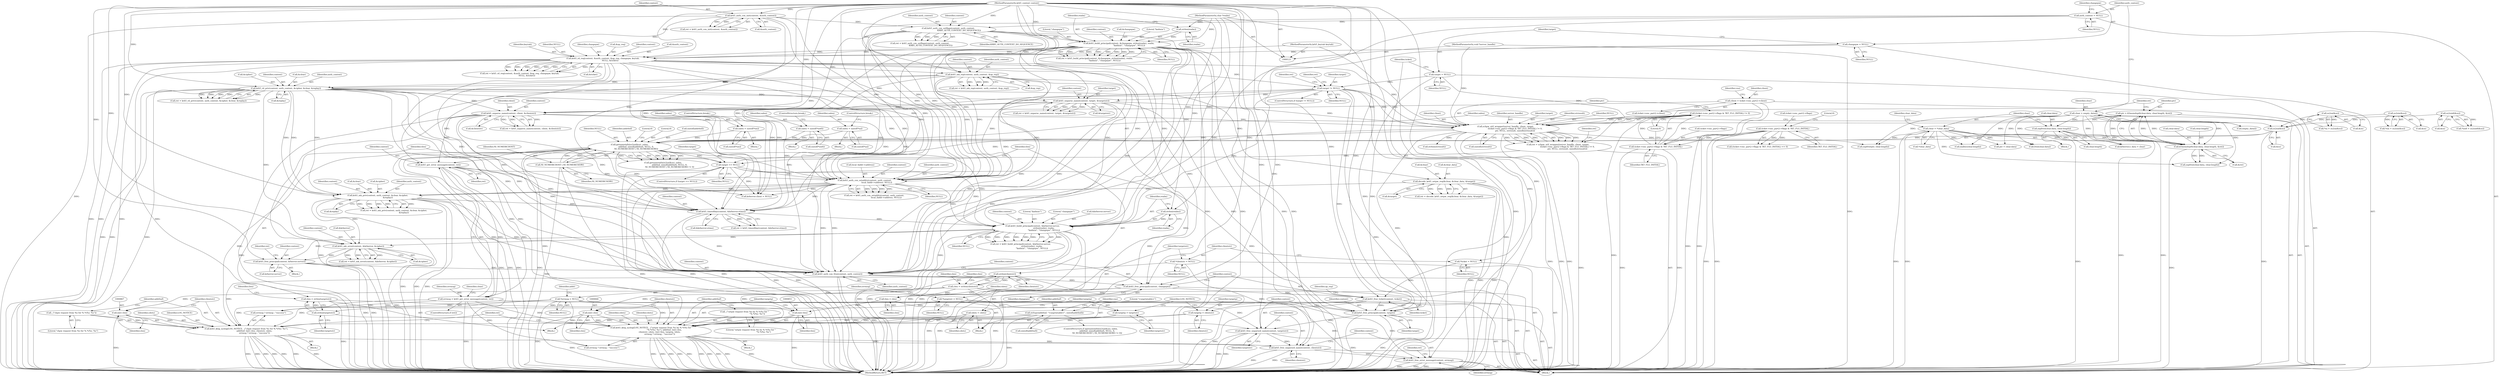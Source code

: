 digraph "0_krb5_cf1a0c411b2668c57c41e9c4efd15ba17b6b322c@API" {
"1001252" [label="(Call,krb5_free_unparsed_name(context, clientstr))"];
"1001249" [label="(Call,krb5_free_unparsed_name(context, targetstr))"];
"1001246" [label="(Call,krb5_free_principal(context, target))"];
"1001231" [label="(Call,krb5_free_ticket(context, ticket))"];
"1001228" [label="(Call,krb5_free_principal(context, changepw))"];
"1001225" [label="(Call,krb5_auth_con_free(context, auth_context))"];
"1000360" [label="(Call,krb5_auth_con_init(context, &auth_context))"];
"1000122" [label="(MethodParameterIn,krb5_context context)"];
"1000963" [label="(Call,krb5_auth_con_setaddrs(context, auth_context,\n                                     local_faddr->address, NULL))"];
"1000482" [label="(Call,krb5_rd_priv(context, auth_context, &cipher, &clear, &replay))"];
"1000445" [label="(Call,krb5_mk_rep(context, auth_context, &ap_rep))"];
"1000420" [label="(Call,krb5_rd_req(context, &auth_context, &ap_req, changepw, keytab,\n                      NULL, &ticket))"];
"1000396" [label="(Call,krb5_build_principal(context, &changepw, strlen(realm), realm,\n                               \"kadmin\", \"changepw\", NULL))"];
"1000378" [label="(Call,krb5_auth_con_setflags(context, auth_context,\n                                 KRB5_AUTH_CONTEXT_DO_SEQUENCE))"];
"1000149" [label="(Call,auth_context = NULL)"];
"1000400" [label="(Call,strlen(realm))"];
"1000124" [label="(MethodParameterIn,char *realm)"];
"1000153" [label="(Call,changepw = NULL)"];
"1000125" [label="(MethodParameterIn,krb5_keytab keytab)"];
"1000580" [label="(Call,krb5_unparse_name(context, client, &clientstr))"];
"1000559" [label="(Call,krb5_unparse_name(context, target, &targetstr))"];
"1000553" [label="(Call,target != NULL)"];
"1000158" [label="(Call,target = NULL)"];
"1000503" [label="(Call,client = ticket->enc_part2->client)"];
"1000656" [label="(Call,krb5_get_error_message(context, ret))"];
"1000632" [label="(Call,ret = schpw_util_wrapper(server_handle, client, target,\n                             (ticket->enc_part2->flags & TKT_FLG_INITIAL) != 0,\n                             ptr, NULL, strresult, sizeof(strresult)))"];
"1000634" [label="(Call,schpw_util_wrapper(server_handle, client, target,\n                             (ticket->enc_part2->flags & TKT_FLG_INITIAL) != 0,\n                             ptr, NULL, strresult, sizeof(strresult)))"];
"1000123" [label="(MethodParameterIn,void *server_handle)"];
"1000638" [label="(Call,(ticket->enc_part2->flags & TKT_FLG_INITIAL) != 0)"];
"1000639" [label="(Call,ticket->enc_part2->flags & TKT_FLG_INITIAL)"];
"1000603" [label="(Call,ticket->enc_part2->flags & TKT_FLG_INITIAL)"];
"1000621" [label="(Call,ptr = k5memdup0(clear.data, clear.length, &ret))"];
"1000623" [label="(Call,k5memdup0(clear.data, clear.length, &ret))"];
"1000539" [label="(Call,zapfree(clear.data, clear.length))"];
"1000145" [label="(Call,clear = empty_data())"];
"1000546" [label="(Call,clear = *clear_data)"];
"1000785" [label="(Call,getnameinfo(ss2sa(&ss), salen,\n                    addrbuf, sizeof(addrbuf), NULL, 0,\n                    NI_NUMERICHOST | NI_NUMERICSERV))"];
"1000786" [label="(Call,ss2sa(&ss))"];
"1000769" [label="(Call,ss2sa(&ss))"];
"1000693" [label="(Call,ss2sin(&ss))"];
"1000731" [label="(Call,ss2sin6(&ss))"];
"1000720" [label="(Call,salen = sizeof(*sin))"];
"1000758" [label="(Call,salen = sizeof(*sin6))"];
"1000777" [label="(Call,salen = sizeof(*sa))"];
"1000795" [label="(Call,NI_NUMERICHOST | NI_NUMERICSERV)"];
"1000813" [label="(Call,target == NULL)"];
"1001041" [label="(Call,krb5_timeofday(context, &krberror.stime))"];
"1000985" [label="(Call,krb5_mk_priv(context, auth_context, &clear, &cipher,\n                               &replay))"];
"1000518" [label="(Call,decode_krb5_setpw_req(&clear, &clear_data, &target))"];
"1001119" [label="(Call,krb5_free_principal(context, krberror.server))"];
"1001113" [label="(Call,krb5_mk_error(context, &krberror, &cipher))"];
"1001084" [label="(Call,krb5_build_principal(context, &krberror.server,\n                                   strlen(realm), realm,\n                                   \"kadmin\", \"changepw\", NULL))"];
"1001090" [label="(Call,strlen(realm))"];
"1000162" [label="(Call,*ticket = NULL)"];
"1000174" [label="(Call,*targetstr = NULL)"];
"1000830" [label="(Call,strlen(targetstr))"];
"1000840" [label="(Call,krb5_klog_syslog(LOG_NOTICE, _(\"setpw request from %s by %.*s%s for \"\n                                       \"%.*s%s: %s\"), addrbuf, (int) clen,\n                         clientstr, cdots, (int) tlen, targetp, tdots,\n                         errmsg ? errmsg : \"success\"))"];
"1000842" [label="(Call,_(\"setpw request from %s by %.*s%s for \"\n                                       \"%.*s%s: %s\"))"];
"1000799" [label="(Call,strlcpy(addrbuf, \"<unprintable>\", sizeof(addrbuf)))"];
"1000845" [label="(Call,(int) clen)"];
"1000674" [label="(Call,clen = strlen(clientstr))"];
"1000676" [label="(Call,strlen(clientstr))"];
"1000170" [label="(Call,*clientstr = NULL)"];
"1000850" [label="(Call,(int) tlen)"];
"1000828" [label="(Call,tlen = strlen(targetstr))"];
"1000817" [label="(Call,tlen = clen)"];
"1000837" [label="(Call,targetp = clientstr)"];
"1000823" [label="(Call,targetp = targetstr)"];
"1000820" [label="(Call,tdots = cdots)"];
"1000654" [label="(Call,errmsg = krb5_get_error_message(context, ret))"];
"1000178" [label="(Call,*errmsg = NULL)"];
"1000861" [label="(Call,krb5_klog_syslog(LOG_NOTICE, _(\"chpw request from %s for %.*s%s: %s\"),\n                         addrbuf, (int) clen, clientstr, cdots,\n                         errmsg ? errmsg : \"success\"))"];
"1000863" [label="(Call,_(\"chpw request from %s for %.*s%s: %s\"))"];
"1000866" [label="(Call,(int) clen)"];
"1001255" [label="(Call,krb5_free_error_message(context, errmsg))"];
"1000830" [label="(Call,strlen(targetstr))"];
"1000923" [label="(Call,malloc(clear.length))"];
"1000694" [label="(Call,&ss)"];
"1000799" [label="(Call,strlcpy(addrbuf, \"<unprintable>\", sizeof(addrbuf)))"];
"1000487" [label="(Call,&clear)"];
"1001259" [label="(Identifier,ret)"];
"1000484" [label="(Identifier,auth_context)"];
"1000581" [label="(Identifier,context)"];
"1001232" [label="(Identifier,context)"];
"1000965" [label="(Identifier,auth_context)"];
"1000160" [label="(Identifier,NULL)"];
"1000609" [label="(Identifier,TKT_FLG_INITIAL)"];
"1000646" [label="(Literal,0)"];
"1001085" [label="(Identifier,context)"];
"1000422" [label="(Call,&auth_context)"];
"1000630" [label="(Call,&ret)"];
"1000837" [label="(Call,targetp = clientstr)"];
"1000418" [label="(Call,ret = krb5_rd_req(context, &auth_context, &ap_req, changepw, keytab,\n                      NULL, &ticket))"];
"1000402" [label="(Identifier,realm)"];
"1000358" [label="(Call,ret = krb5_auth_con_init(context, &auth_context))"];
"1000729" [label="(Call,*sin6 = ss2sin6(&ss))"];
"1000578" [label="(Call,ret = krb5_unparse_name(context, client, &clientstr))"];
"1000987" [label="(Identifier,auth_context)"];
"1001226" [label="(Identifier,context)"];
"1000427" [label="(Identifier,keytab)"];
"1000514" [label="(Block,)"];
"1000448" [label="(Call,&ap_rep)"];
"1000155" [label="(Identifier,NULL)"];
"1000758" [label="(Call,salen = sizeof(*sin6))"];
"1000404" [label="(Literal,\"changepw\")"];
"1000986" [label="(Identifier,context)"];
"1001231" [label="(Call,krb5_free_ticket(context, ticket))"];
"1000645" [label="(Identifier,TKT_FLG_INITIAL)"];
"1000814" [label="(Identifier,target)"];
"1001248" [label="(Identifier,target)"];
"1000174" [label="(Call,*targetstr = NULL)"];
"1000821" [label="(Identifier,tdots)"];
"1001257" [label="(Identifier,errmsg)"];
"1000378" [label="(Call,krb5_auth_con_setflags(context, auth_context,\n                                 KRB5_AUTH_CONTEXT_DO_SEQUENCE))"];
"1000582" [label="(Identifier,client)"];
"1000124" [label="(MethodParameterIn,char *realm)"];
"1000627" [label="(Call,clear.length)"];
"1000797" [label="(Identifier,NI_NUMERICSERV)"];
"1000485" [label="(Call,&cipher)"];
"1000786" [label="(Call,ss2sa(&ss))"];
"1000992" [label="(Call,&replay)"];
"1000659" [label="(Call,zapfree(clear.data, clear.length))"];
"1001011" [label="(Block,)"];
"1000677" [label="(Identifier,clientstr)"];
"1000551" [label="(Identifier,clear_data)"];
"1000777" [label="(Call,salen = sizeof(*sa))"];
"1000656" [label="(Call,krb5_get_error_message(context, ret))"];
"1000840" [label="(Call,krb5_klog_syslog(LOG_NOTICE, _(\"setpw request from %s by %.*s%s for \"\n                                       \"%.*s%s: %s\"), addrbuf, (int) clen,\n                         clientstr, cdots, (int) tlen, targetp, tdots,\n                         errmsg ? errmsg : \"success\"))"];
"1000820" [label="(Call,tdots = cdots)"];
"1000361" [label="(Identifier,context)"];
"1000483" [label="(Identifier,context)"];
"1000397" [label="(Identifier,context)"];
"1000787" [label="(Call,&ss)"];
"1001117" [label="(Call,&cipher)"];
"1000489" [label="(Call,&replay)"];
"1000674" [label="(Call,clen = strlen(clientstr))"];
"1000652" [label="(ControlStructure,if (ret))"];
"1000179" [label="(Identifier,errmsg)"];
"1000657" [label="(Identifier,context)"];
"1000843" [label="(Literal,\"setpw request from %s by %.*s%s for \"\n                                       \"%.*s%s: %s\")"];
"1000966" [label="(Call,local_faddr->address)"];
"1001115" [label="(Call,&krberror)"];
"1000154" [label="(Identifier,changepw)"];
"1000635" [label="(Identifier,server_handle)"];
"1000791" [label="(Call,sizeof(addrbuf))"];
"1000855" [label="(Call,errmsg ? errmsg : \"success\")"];
"1000151" [label="(Identifier,NULL)"];
"1000661" [label="(Identifier,clear)"];
"1000623" [label="(Call,k5memdup0(clear.data, clear.length, &ret))"];
"1000732" [label="(Call,&ss)"];
"1000604" [label="(Call,ticket->enc_part2->flags)"];
"1001253" [label="(Identifier,context)"];
"1001251" [label="(Identifier,targetstr)"];
"1000633" [label="(Identifier,ret)"];
"1001125" [label="(Identifier,ret)"];
"1000675" [label="(Identifier,clen)"];
"1000725" [label="(ControlStructure,break;)"];
"1000149" [label="(Call,auth_context = NULL)"];
"1000796" [label="(Identifier,NI_NUMERICHOST)"];
"1001249" [label="(Call,krb5_free_unparsed_name(context, targetstr))"];
"1001092" [label="(Identifier,realm)"];
"1000793" [label="(Identifier,NULL)"];
"1000790" [label="(Identifier,addrbuf)"];
"1001247" [label="(Identifier,context)"];
"1000658" [label="(Identifier,ret)"];
"1000691" [label="(Call,*sin = ss2sin(&ss))"];
"1000731" [label="(Call,ss2sin6(&ss))"];
"1000801" [label="(Literal,\"<unprintable>\")"];
"1000784" [label="(Call,getnameinfo(ss2sa(&ss), salen,\n                    addrbuf, sizeof(addrbuf), NULL, 0,\n                    NI_NUMERICHOST | NI_NUMERICSERV) != 0)"];
"1001119" [label="(Call,krb5_free_principal(context, krberror.server))"];
"1000721" [label="(Identifier,salen)"];
"1000760" [label="(Call,sizeof(*sin6))"];
"1000559" [label="(Call,krb5_unparse_name(context, target, &targetstr))"];
"1000381" [label="(Identifier,KRB5_AUTH_CONTEXT_DO_SEQUENCE)"];
"1001238" [label="(Call,free(clear.data))"];
"1000720" [label="(Call,salen = sizeof(*sin))"];
"1000794" [label="(Literal,0)"];
"1000983" [label="(Call,ret = krb5_mk_priv(context, auth_context, &clear, &cipher,\n                               &replay))"];
"1000864" [label="(Literal,\"chpw request from %s for %.*s%s: %s\")"];
"1000813" [label="(Call,target == NULL)"];
"1000172" [label="(Identifier,NULL)"];
"1001225" [label="(Call,krb5_auth_con_free(context, auth_context))"];
"1000554" [label="(Identifier,target)"];
"1000518" [label="(Call,decode_krb5_setpw_req(&clear, &clear_data, &target))"];
"1001233" [label="(Identifier,ticket)"];
"1000125" [label="(MethodParameterIn,krb5_keytab keytab)"];
"1001236" [label="(Identifier,ap_rep)"];
"1000394" [label="(Call,ret = krb5_build_principal(context, &changepw, strlen(realm), realm,\n                               \"kadmin\", \"changepw\", NULL))"];
"1000398" [label="(Call,&changepw)"];
"1000847" [label="(Identifier,clen)"];
"1001255" [label="(Call,krb5_free_error_message(context, errmsg))"];
"1000637" [label="(Identifier,target)"];
"1000401" [label="(Identifier,realm)"];
"1000827" [label="(Block,)"];
"1000480" [label="(Call,ret = krb5_rd_priv(context, auth_context, &cipher, &clear, &replay))"];
"1000969" [label="(Identifier,NULL)"];
"1000818" [label="(Identifier,tlen)"];
"1000689" [label="(Block,)"];
"1000842" [label="(Call,_(\"setpw request from %s by %.*s%s for \"\n                                       \"%.*s%s: %s\"))"];
"1000176" [label="(Identifier,NULL)"];
"1001246" [label="(Call,krb5_free_principal(context, target))"];
"1000961" [label="(Call,ret = krb5_auth_con_setaddrs(context, auth_context,\n                                     local_faddr->address, NULL))"];
"1000778" [label="(Identifier,salen)"];
"1000808" [label="(Block,)"];
"1000123" [label="(MethodParameterIn,void *server_handle)"];
"1000839" [label="(Identifier,clientstr)"];
"1000861" [label="(Call,krb5_klog_syslog(LOG_NOTICE, _(\"chpw request from %s for %.*s%s: %s\"),\n                         addrbuf, (int) clen, clientstr, cdots,\n                         errmsg ? errmsg : \"success\"))"];
"1000869" [label="(Identifier,clientstr)"];
"1000376" [label="(Call,ret = krb5_auth_con_setflags(context, auth_context,\n                                 KRB5_AUTH_CONTEXT_DO_SEQUENCE))"];
"1000547" [label="(Identifier,clear)"];
"1000963" [label="(Call,krb5_auth_con_setaddrs(context, auth_context,\n                                     local_faddr->address, NULL))"];
"1000823" [label="(Call,targetp = targetstr)"];
"1000428" [label="(Identifier,NULL)"];
"1001256" [label="(Identifier,context)"];
"1000868" [label="(Identifier,clen)"];
"1000727" [label="(Block,)"];
"1000812" [label="(ControlStructure,if (target == NULL))"];
"1001254" [label="(Identifier,clientstr)"];
"1000850" [label="(Call,(int) tlen)"];
"1000770" [label="(Call,&ss)"];
"1001095" [label="(Identifier,NULL)"];
"1000649" [label="(Identifier,strresult)"];
"1000445" [label="(Call,krb5_mk_rep(context, auth_context, &ap_rep))"];
"1001229" [label="(Identifier,context)"];
"1001091" [label="(Identifier,realm)"];
"1001252" [label="(Call,krb5_free_unparsed_name(context, clientstr))"];
"1001041" [label="(Call,krb5_timeofday(context, &krberror.stime))"];
"1000834" [label="(Identifier,tlen)"];
"1000130" [label="(Block,)"];
"1000865" [label="(Identifier,addrbuf)"];
"1001082" [label="(Call,ret = krb5_build_principal(context, &krberror.server,\n                                   strlen(realm), realm,\n                                   \"kadmin\", \"changepw\", NULL))"];
"1000158" [label="(Call,target = NULL)"];
"1000426" [label="(Identifier,changepw)"];
"1000552" [label="(ControlStructure,if (target != NULL))"];
"1000512" [label="(Identifier,vno)"];
"1001042" [label="(Identifier,context)"];
"1000795" [label="(Call,NI_NUMERICHOST | NI_NUMERICSERV)"];
"1000985" [label="(Call,krb5_mk_priv(context, auth_context, &clear, &cipher,\n                               &replay))"];
"1000519" [label="(Call,&clear)"];
"1000816" [label="(Block,)"];
"1000648" [label="(Identifier,NULL)"];
"1001084" [label="(Call,krb5_build_principal(context, &krberror.server,\n                                   strlen(realm), realm,\n                                   \"kadmin\", \"changepw\", NULL))"];
"1000580" [label="(Call,krb5_unparse_name(context, client, &clientstr))"];
"1000815" [label="(Identifier,NULL)"];
"1000876" [label="(Identifier,ret)"];
"1000860" [label="(Block,)"];
"1000159" [label="(Identifier,target)"];
"1000162" [label="(Call,*ticket = NULL)"];
"1001111" [label="(Call,ret = krb5_mk_error(context, &krberror, &cipher))"];
"1001114" [label="(Identifier,context)"];
"1000558" [label="(Identifier,ret)"];
"1000379" [label="(Identifier,context)"];
"1000639" [label="(Call,ticket->enc_part2->flags & TKT_FLG_INITIAL)"];
"1000759" [label="(Identifier,salen)"];
"1000988" [label="(Call,&clear)"];
"1000824" [label="(Identifier,targetp)"];
"1000420" [label="(Call,krb5_rd_req(context, &auth_context, &ap_req, changepw, keytab,\n                      NULL, &ticket))"];
"1000504" [label="(Identifier,client)"];
"1000870" [label="(Identifier,cdots)"];
"1001106" [label="(Call,krberror.e_data = clear)"];
"1000171" [label="(Identifier,clientstr)"];
"1000122" [label="(MethodParameterIn,krb5_context context)"];
"1000540" [label="(Call,clear.data)"];
"1000852" [label="(Identifier,tlen)"];
"1000380" [label="(Identifier,auth_context)"];
"1000964" [label="(Identifier,context)"];
"1001090" [label="(Call,strlen(realm))"];
"1001113" [label="(Call,krb5_mk_error(context, &krberror, &cipher))"];
"1000446" [label="(Identifier,context)"];
"1001230" [label="(Identifier,changepw)"];
"1000503" [label="(Call,client = ticket->enc_part2->client)"];
"1000147" [label="(Call,empty_data())"];
"1000802" [label="(Call,sizeof(addrbuf))"];
"1000150" [label="(Identifier,auth_context)"];
"1000638" [label="(Call,(ticket->enc_part2->flags & TKT_FLG_INITIAL) != 0)"];
"1000539" [label="(Call,zapfree(clear.data, clear.length))"];
"1001121" [label="(Call,krberror.server)"];
"1000853" [label="(Identifier,targetp)"];
"1001120" [label="(Identifier,context)"];
"1000841" [label="(Identifier,LOG_NOTICE)"];
"1000854" [label="(Identifier,tdots)"];
"1000560" [label="(Identifier,context)"];
"1001260" [label="(MethodReturn,RET)"];
"1000817" [label="(Call,tlen = clen)"];
"1000822" [label="(Identifier,cdots)"];
"1000164" [label="(Identifier,NULL)"];
"1000654" [label="(Call,errmsg = krb5_get_error_message(context, ret))"];
"1000610" [label="(Literal,0)"];
"1000765" [label="(Block,)"];
"1000650" [label="(Call,sizeof(strresult))"];
"1000396" [label="(Call,krb5_build_principal(context, &changepw, strlen(realm), realm,\n                               \"kadmin\", \"changepw\", NULL))"];
"1000782" [label="(ControlStructure,break;)"];
"1000561" [label="(Identifier,target)"];
"1000360" [label="(Call,krb5_auth_con_init(context, &auth_context))"];
"1000848" [label="(Identifier,clientstr)"];
"1000862" [label="(Identifier,LOG_NOTICE)"];
"1000153" [label="(Call,changepw = NULL)"];
"1000622" [label="(Identifier,ptr)"];
"1000557" [label="(Call,ret = krb5_unparse_name(context, target, &targetstr))"];
"1000624" [label="(Call,clear.data)"];
"1000553" [label="(Call,target != NULL)"];
"1000505" [label="(Call,ticket->enc_part2->client)"];
"1000362" [label="(Call,&auth_context)"];
"1000145" [label="(Call,clear = empty_data())"];
"1000424" [label="(Call,&ap_req)"];
"1000443" [label="(Call,ret = krb5_mk_rep(context, auth_context, &ap_rep))"];
"1000403" [label="(Literal,\"kadmin\")"];
"1001228" [label="(Call,krb5_free_principal(context, changepw))"];
"1000603" [label="(Call,ticket->enc_part2->flags & TKT_FLG_INITIAL)"];
"1000543" [label="(Call,clear.length)"];
"1001043" [label="(Call,&krberror.stime)"];
"1001093" [label="(Literal,\"kadmin\")"];
"1000676" [label="(Call,strlen(clientstr))"];
"1001227" [label="(Identifier,auth_context)"];
"1000680" [label="(Identifier,clen)"];
"1000866" [label="(Call,(int) clen)"];
"1000170" [label="(Call,*clientstr = NULL)"];
"1001039" [label="(Call,ret = krb5_timeofday(context, &krberror.stime))"];
"1000175" [label="(Identifier,targetstr)"];
"1000562" [label="(Call,&targetstr)"];
"1000482" [label="(Call,krb5_rd_priv(context, auth_context, &cipher, &clear, &replay))"];
"1000849" [label="(Identifier,cdots)"];
"1000871" [label="(Call,errmsg ? errmsg : \"success\")"];
"1000693" [label="(Call,ss2sin(&ss))"];
"1000163" [label="(Identifier,ticket)"];
"1000789" [label="(Identifier,salen)"];
"1000516" [label="(Call,ret = decode_krb5_setpw_req(&clear, &clear_data, &target))"];
"1000915" [label="(Call,strlen(strresult))"];
"1000447" [label="(Identifier,auth_context)"];
"1000636" [label="(Identifier,client)"];
"1000634" [label="(Call,schpw_util_wrapper(server_handle, client, target,\n                             (ticket->enc_part2->flags & TKT_FLG_INITIAL) != 0,\n                             ptr, NULL, strresult, sizeof(strresult)))"];
"1000863" [label="(Call,_(\"chpw request from %s for %.*s%s: %s\"))"];
"1000767" [label="(Call,*sa = ss2sa(&ss))"];
"1000546" [label="(Call,clear = *clear_data)"];
"1001094" [label="(Literal,\"changepw\")"];
"1000400" [label="(Call,strlen(realm))"];
"1000845" [label="(Call,(int) clen)"];
"1001077" [label="(Call,krberror.client = NULL)"];
"1000829" [label="(Identifier,tlen)"];
"1000800" [label="(Identifier,addrbuf)"];
"1000838" [label="(Identifier,targetp)"];
"1000769" [label="(Call,ss2sa(&ss))"];
"1000180" [label="(Identifier,NULL)"];
"1000798" [label="(Literal,0)"];
"1000653" [label="(Identifier,ret)"];
"1000548" [label="(Call,*clear_data)"];
"1000583" [label="(Call,&clientstr)"];
"1000785" [label="(Call,getnameinfo(ss2sa(&ss), salen,\n                    addrbuf, sizeof(addrbuf), NULL, 0,\n                    NI_NUMERICHOST | NI_NUMERICSERV))"];
"1000602" [label="(Call,(ticket->enc_part2->flags & TKT_FLG_INITIAL) == 0)"];
"1000806" [label="(Identifier,vno)"];
"1000831" [label="(Identifier,targetstr)"];
"1000521" [label="(Call,&clear_data)"];
"1000819" [label="(Identifier,clen)"];
"1000655" [label="(Identifier,errmsg)"];
"1000763" [label="(ControlStructure,break;)"];
"1000779" [label="(Call,sizeof(*sa))"];
"1000429" [label="(Call,&ticket)"];
"1000579" [label="(Identifier,ret)"];
"1000555" [label="(Identifier,NULL)"];
"1000632" [label="(Call,ret = schpw_util_wrapper(server_handle, client, target,\n                             (ticket->enc_part2->flags & TKT_FLG_INITIAL) != 0,\n                             ptr, NULL, strresult, sizeof(strresult)))"];
"1000722" [label="(Call,sizeof(*sin))"];
"1000844" [label="(Identifier,addrbuf)"];
"1000621" [label="(Call,ptr = k5memdup0(clear.data, clear.length, &ret))"];
"1000523" [label="(Call,&target)"];
"1000188" [label="(Identifier,addr)"];
"1000421" [label="(Identifier,context)"];
"1000647" [label="(Identifier,ptr)"];
"1000990" [label="(Call,&cipher)"];
"1000828" [label="(Call,tlen = strlen(targetstr))"];
"1000783" [label="(ControlStructure,if (getnameinfo(ss2sa(&ss), salen,\n                    addrbuf, sizeof(addrbuf), NULL, 0,\n                    NI_NUMERICHOST | NI_NUMERICSERV) != 0))"];
"1000927" [label="(Call,ptr = clear.data)"];
"1000178" [label="(Call,*errmsg = NULL)"];
"1000405" [label="(Identifier,NULL)"];
"1000640" [label="(Call,ticket->enc_part2->flags)"];
"1000666" [label="(Call,zapfree(ptr, clear.length))"];
"1000146" [label="(Identifier,clear)"];
"1001086" [label="(Call,&krberror.server)"];
"1000825" [label="(Identifier,targetstr)"];
"1001250" [label="(Identifier,context)"];
"1001252" -> "1000130"  [label="AST: "];
"1001252" -> "1001254"  [label="CFG: "];
"1001253" -> "1001252"  [label="AST: "];
"1001254" -> "1001252"  [label="AST: "];
"1001256" -> "1001252"  [label="CFG: "];
"1001252" -> "1001260"  [label="DDG: "];
"1001252" -> "1001260"  [label="DDG: "];
"1001249" -> "1001252"  [label="DDG: "];
"1000122" -> "1001252"  [label="DDG: "];
"1000840" -> "1001252"  [label="DDG: "];
"1000170" -> "1001252"  [label="DDG: "];
"1000861" -> "1001252"  [label="DDG: "];
"1001252" -> "1001255"  [label="DDG: "];
"1001249" -> "1000130"  [label="AST: "];
"1001249" -> "1001251"  [label="CFG: "];
"1001250" -> "1001249"  [label="AST: "];
"1001251" -> "1001249"  [label="AST: "];
"1001253" -> "1001249"  [label="CFG: "];
"1001249" -> "1001260"  [label="DDG: "];
"1001249" -> "1001260"  [label="DDG: "];
"1001246" -> "1001249"  [label="DDG: "];
"1000122" -> "1001249"  [label="DDG: "];
"1000174" -> "1001249"  [label="DDG: "];
"1000830" -> "1001249"  [label="DDG: "];
"1001246" -> "1000130"  [label="AST: "];
"1001246" -> "1001248"  [label="CFG: "];
"1001247" -> "1001246"  [label="AST: "];
"1001248" -> "1001246"  [label="AST: "];
"1001250" -> "1001246"  [label="CFG: "];
"1001246" -> "1001260"  [label="DDG: "];
"1001246" -> "1001260"  [label="DDG: "];
"1001231" -> "1001246"  [label="DDG: "];
"1000122" -> "1001246"  [label="DDG: "];
"1000158" -> "1001246"  [label="DDG: "];
"1000553" -> "1001246"  [label="DDG: "];
"1000634" -> "1001246"  [label="DDG: "];
"1000813" -> "1001246"  [label="DDG: "];
"1000559" -> "1001246"  [label="DDG: "];
"1001231" -> "1000130"  [label="AST: "];
"1001231" -> "1001233"  [label="CFG: "];
"1001232" -> "1001231"  [label="AST: "];
"1001233" -> "1001231"  [label="AST: "];
"1001236" -> "1001231"  [label="CFG: "];
"1001231" -> "1001260"  [label="DDG: "];
"1001231" -> "1001260"  [label="DDG: "];
"1001228" -> "1001231"  [label="DDG: "];
"1000122" -> "1001231"  [label="DDG: "];
"1000162" -> "1001231"  [label="DDG: "];
"1001228" -> "1000130"  [label="AST: "];
"1001228" -> "1001230"  [label="CFG: "];
"1001229" -> "1001228"  [label="AST: "];
"1001230" -> "1001228"  [label="AST: "];
"1001232" -> "1001228"  [label="CFG: "];
"1001228" -> "1001260"  [label="DDG: "];
"1001228" -> "1001260"  [label="DDG: "];
"1001225" -> "1001228"  [label="DDG: "];
"1000122" -> "1001228"  [label="DDG: "];
"1000420" -> "1001228"  [label="DDG: "];
"1000153" -> "1001228"  [label="DDG: "];
"1001225" -> "1000130"  [label="AST: "];
"1001225" -> "1001227"  [label="CFG: "];
"1001226" -> "1001225"  [label="AST: "];
"1001227" -> "1001225"  [label="AST: "];
"1001229" -> "1001225"  [label="CFG: "];
"1001225" -> "1001260"  [label="DDG: "];
"1001225" -> "1001260"  [label="DDG: "];
"1000360" -> "1001225"  [label="DDG: "];
"1000963" -> "1001225"  [label="DDG: "];
"1000963" -> "1001225"  [label="DDG: "];
"1001041" -> "1001225"  [label="DDG: "];
"1000580" -> "1001225"  [label="DDG: "];
"1000985" -> "1001225"  [label="DDG: "];
"1000985" -> "1001225"  [label="DDG: "];
"1001119" -> "1001225"  [label="DDG: "];
"1000559" -> "1001225"  [label="DDG: "];
"1000396" -> "1001225"  [label="DDG: "];
"1000482" -> "1001225"  [label="DDG: "];
"1000482" -> "1001225"  [label="DDG: "];
"1001084" -> "1001225"  [label="DDG: "];
"1000445" -> "1001225"  [label="DDG: "];
"1000445" -> "1001225"  [label="DDG: "];
"1000378" -> "1001225"  [label="DDG: "];
"1000378" -> "1001225"  [label="DDG: "];
"1000420" -> "1001225"  [label="DDG: "];
"1000656" -> "1001225"  [label="DDG: "];
"1000122" -> "1001225"  [label="DDG: "];
"1000149" -> "1001225"  [label="DDG: "];
"1000360" -> "1000358"  [label="AST: "];
"1000360" -> "1000362"  [label="CFG: "];
"1000361" -> "1000360"  [label="AST: "];
"1000362" -> "1000360"  [label="AST: "];
"1000358" -> "1000360"  [label="CFG: "];
"1000360" -> "1001260"  [label="DDG: "];
"1000360" -> "1000358"  [label="DDG: "];
"1000360" -> "1000358"  [label="DDG: "];
"1000122" -> "1000360"  [label="DDG: "];
"1000360" -> "1000378"  [label="DDG: "];
"1000360" -> "1000420"  [label="DDG: "];
"1000360" -> "1000963"  [label="DDG: "];
"1000360" -> "1001041"  [label="DDG: "];
"1000122" -> "1000121"  [label="AST: "];
"1000122" -> "1001260"  [label="DDG: "];
"1000122" -> "1000378"  [label="DDG: "];
"1000122" -> "1000396"  [label="DDG: "];
"1000122" -> "1000420"  [label="DDG: "];
"1000122" -> "1000445"  [label="DDG: "];
"1000122" -> "1000482"  [label="DDG: "];
"1000122" -> "1000559"  [label="DDG: "];
"1000122" -> "1000580"  [label="DDG: "];
"1000122" -> "1000656"  [label="DDG: "];
"1000122" -> "1000963"  [label="DDG: "];
"1000122" -> "1000985"  [label="DDG: "];
"1000122" -> "1001041"  [label="DDG: "];
"1000122" -> "1001084"  [label="DDG: "];
"1000122" -> "1001113"  [label="DDG: "];
"1000122" -> "1001119"  [label="DDG: "];
"1000122" -> "1001255"  [label="DDG: "];
"1000963" -> "1000961"  [label="AST: "];
"1000963" -> "1000969"  [label="CFG: "];
"1000964" -> "1000963"  [label="AST: "];
"1000965" -> "1000963"  [label="AST: "];
"1000966" -> "1000963"  [label="AST: "];
"1000969" -> "1000963"  [label="AST: "];
"1000961" -> "1000963"  [label="CFG: "];
"1000963" -> "1001260"  [label="DDG: "];
"1000963" -> "1001260"  [label="DDG: "];
"1000963" -> "1000961"  [label="DDG: "];
"1000963" -> "1000961"  [label="DDG: "];
"1000963" -> "1000961"  [label="DDG: "];
"1000963" -> "1000961"  [label="DDG: "];
"1000482" -> "1000963"  [label="DDG: "];
"1000482" -> "1000963"  [label="DDG: "];
"1000580" -> "1000963"  [label="DDG: "];
"1000559" -> "1000963"  [label="DDG: "];
"1000396" -> "1000963"  [label="DDG: "];
"1000396" -> "1000963"  [label="DDG: "];
"1000445" -> "1000963"  [label="DDG: "];
"1000445" -> "1000963"  [label="DDG: "];
"1000378" -> "1000963"  [label="DDG: "];
"1000378" -> "1000963"  [label="DDG: "];
"1000420" -> "1000963"  [label="DDG: "];
"1000420" -> "1000963"  [label="DDG: "];
"1000656" -> "1000963"  [label="DDG: "];
"1000149" -> "1000963"  [label="DDG: "];
"1000785" -> "1000963"  [label="DDG: "];
"1000553" -> "1000963"  [label="DDG: "];
"1000813" -> "1000963"  [label="DDG: "];
"1000963" -> "1000985"  [label="DDG: "];
"1000963" -> "1000985"  [label="DDG: "];
"1000963" -> "1001041"  [label="DDG: "];
"1000963" -> "1001077"  [label="DDG: "];
"1000963" -> "1001084"  [label="DDG: "];
"1000482" -> "1000480"  [label="AST: "];
"1000482" -> "1000489"  [label="CFG: "];
"1000483" -> "1000482"  [label="AST: "];
"1000484" -> "1000482"  [label="AST: "];
"1000485" -> "1000482"  [label="AST: "];
"1000487" -> "1000482"  [label="AST: "];
"1000489" -> "1000482"  [label="AST: "];
"1000480" -> "1000482"  [label="CFG: "];
"1000482" -> "1001260"  [label="DDG: "];
"1000482" -> "1001260"  [label="DDG: "];
"1000482" -> "1001260"  [label="DDG: "];
"1000482" -> "1000480"  [label="DDG: "];
"1000482" -> "1000480"  [label="DDG: "];
"1000482" -> "1000480"  [label="DDG: "];
"1000482" -> "1000480"  [label="DDG: "];
"1000482" -> "1000480"  [label="DDG: "];
"1000445" -> "1000482"  [label="DDG: "];
"1000445" -> "1000482"  [label="DDG: "];
"1000482" -> "1000518"  [label="DDG: "];
"1000482" -> "1000559"  [label="DDG: "];
"1000482" -> "1000580"  [label="DDG: "];
"1000482" -> "1000985"  [label="DDG: "];
"1000482" -> "1000985"  [label="DDG: "];
"1000482" -> "1000985"  [label="DDG: "];
"1000482" -> "1001041"  [label="DDG: "];
"1000482" -> "1001113"  [label="DDG: "];
"1000445" -> "1000443"  [label="AST: "];
"1000445" -> "1000448"  [label="CFG: "];
"1000446" -> "1000445"  [label="AST: "];
"1000447" -> "1000445"  [label="AST: "];
"1000448" -> "1000445"  [label="AST: "];
"1000443" -> "1000445"  [label="CFG: "];
"1000445" -> "1001260"  [label="DDG: "];
"1000445" -> "1000443"  [label="DDG: "];
"1000445" -> "1000443"  [label="DDG: "];
"1000445" -> "1000443"  [label="DDG: "];
"1000420" -> "1000445"  [label="DDG: "];
"1000378" -> "1000445"  [label="DDG: "];
"1000445" -> "1001041"  [label="DDG: "];
"1000420" -> "1000418"  [label="AST: "];
"1000420" -> "1000429"  [label="CFG: "];
"1000421" -> "1000420"  [label="AST: "];
"1000422" -> "1000420"  [label="AST: "];
"1000424" -> "1000420"  [label="AST: "];
"1000426" -> "1000420"  [label="AST: "];
"1000427" -> "1000420"  [label="AST: "];
"1000428" -> "1000420"  [label="AST: "];
"1000429" -> "1000420"  [label="AST: "];
"1000418" -> "1000420"  [label="CFG: "];
"1000420" -> "1001260"  [label="DDG: "];
"1000420" -> "1001260"  [label="DDG: "];
"1000420" -> "1001260"  [label="DDG: "];
"1000420" -> "1001260"  [label="DDG: "];
"1000420" -> "1001260"  [label="DDG: "];
"1000420" -> "1000418"  [label="DDG: "];
"1000420" -> "1000418"  [label="DDG: "];
"1000420" -> "1000418"  [label="DDG: "];
"1000420" -> "1000418"  [label="DDG: "];
"1000420" -> "1000418"  [label="DDG: "];
"1000420" -> "1000418"  [label="DDG: "];
"1000420" -> "1000418"  [label="DDG: "];
"1000396" -> "1000420"  [label="DDG: "];
"1000396" -> "1000420"  [label="DDG: "];
"1000153" -> "1000420"  [label="DDG: "];
"1000125" -> "1000420"  [label="DDG: "];
"1000420" -> "1000553"  [label="DDG: "];
"1000420" -> "1000634"  [label="DDG: "];
"1000420" -> "1001041"  [label="DDG: "];
"1000420" -> "1001077"  [label="DDG: "];
"1000420" -> "1001084"  [label="DDG: "];
"1000396" -> "1000394"  [label="AST: "];
"1000396" -> "1000405"  [label="CFG: "];
"1000397" -> "1000396"  [label="AST: "];
"1000398" -> "1000396"  [label="AST: "];
"1000400" -> "1000396"  [label="AST: "];
"1000402" -> "1000396"  [label="AST: "];
"1000403" -> "1000396"  [label="AST: "];
"1000404" -> "1000396"  [label="AST: "];
"1000405" -> "1000396"  [label="AST: "];
"1000394" -> "1000396"  [label="CFG: "];
"1000396" -> "1001260"  [label="DDG: "];
"1000396" -> "1001260"  [label="DDG: "];
"1000396" -> "1001260"  [label="DDG: "];
"1000396" -> "1001260"  [label="DDG: "];
"1000396" -> "1000394"  [label="DDG: "];
"1000396" -> "1000394"  [label="DDG: "];
"1000396" -> "1000394"  [label="DDG: "];
"1000396" -> "1000394"  [label="DDG: "];
"1000396" -> "1000394"  [label="DDG: "];
"1000396" -> "1000394"  [label="DDG: "];
"1000396" -> "1000394"  [label="DDG: "];
"1000378" -> "1000396"  [label="DDG: "];
"1000400" -> "1000396"  [label="DDG: "];
"1000124" -> "1000396"  [label="DDG: "];
"1000396" -> "1001041"  [label="DDG: "];
"1000396" -> "1001077"  [label="DDG: "];
"1000396" -> "1001090"  [label="DDG: "];
"1000396" -> "1001084"  [label="DDG: "];
"1000378" -> "1000376"  [label="AST: "];
"1000378" -> "1000381"  [label="CFG: "];
"1000379" -> "1000378"  [label="AST: "];
"1000380" -> "1000378"  [label="AST: "];
"1000381" -> "1000378"  [label="AST: "];
"1000376" -> "1000378"  [label="CFG: "];
"1000378" -> "1001260"  [label="DDG: "];
"1000378" -> "1000376"  [label="DDG: "];
"1000378" -> "1000376"  [label="DDG: "];
"1000378" -> "1000376"  [label="DDG: "];
"1000149" -> "1000378"  [label="DDG: "];
"1000378" -> "1001041"  [label="DDG: "];
"1000149" -> "1000130"  [label="AST: "];
"1000149" -> "1000151"  [label="CFG: "];
"1000150" -> "1000149"  [label="AST: "];
"1000151" -> "1000149"  [label="AST: "];
"1000154" -> "1000149"  [label="CFG: "];
"1000400" -> "1000401"  [label="CFG: "];
"1000401" -> "1000400"  [label="AST: "];
"1000402" -> "1000400"  [label="CFG: "];
"1000124" -> "1000400"  [label="DDG: "];
"1000124" -> "1000121"  [label="AST: "];
"1000124" -> "1001260"  [label="DDG: "];
"1000124" -> "1001090"  [label="DDG: "];
"1000124" -> "1001084"  [label="DDG: "];
"1000153" -> "1000130"  [label="AST: "];
"1000153" -> "1000155"  [label="CFG: "];
"1000154" -> "1000153"  [label="AST: "];
"1000155" -> "1000153"  [label="AST: "];
"1000159" -> "1000153"  [label="CFG: "];
"1000125" -> "1000121"  [label="AST: "];
"1000125" -> "1001260"  [label="DDG: "];
"1000580" -> "1000578"  [label="AST: "];
"1000580" -> "1000583"  [label="CFG: "];
"1000581" -> "1000580"  [label="AST: "];
"1000582" -> "1000580"  [label="AST: "];
"1000583" -> "1000580"  [label="AST: "];
"1000578" -> "1000580"  [label="CFG: "];
"1000580" -> "1001260"  [label="DDG: "];
"1000580" -> "1001260"  [label="DDG: "];
"1000580" -> "1000578"  [label="DDG: "];
"1000580" -> "1000578"  [label="DDG: "];
"1000580" -> "1000578"  [label="DDG: "];
"1000559" -> "1000580"  [label="DDG: "];
"1000503" -> "1000580"  [label="DDG: "];
"1000580" -> "1000634"  [label="DDG: "];
"1000580" -> "1000656"  [label="DDG: "];
"1000580" -> "1001041"  [label="DDG: "];
"1000559" -> "1000557"  [label="AST: "];
"1000559" -> "1000562"  [label="CFG: "];
"1000560" -> "1000559"  [label="AST: "];
"1000561" -> "1000559"  [label="AST: "];
"1000562" -> "1000559"  [label="AST: "];
"1000557" -> "1000559"  [label="CFG: "];
"1000559" -> "1001260"  [label="DDG: "];
"1000559" -> "1000557"  [label="DDG: "];
"1000559" -> "1000557"  [label="DDG: "];
"1000559" -> "1000557"  [label="DDG: "];
"1000553" -> "1000559"  [label="DDG: "];
"1000559" -> "1000634"  [label="DDG: "];
"1000559" -> "1001041"  [label="DDG: "];
"1000553" -> "1000552"  [label="AST: "];
"1000553" -> "1000555"  [label="CFG: "];
"1000554" -> "1000553"  [label="AST: "];
"1000555" -> "1000553"  [label="AST: "];
"1000558" -> "1000553"  [label="CFG: "];
"1000579" -> "1000553"  [label="CFG: "];
"1000553" -> "1001260"  [label="DDG: "];
"1000553" -> "1001260"  [label="DDG: "];
"1000158" -> "1000553"  [label="DDG: "];
"1000553" -> "1000634"  [label="DDG: "];
"1000553" -> "1000634"  [label="DDG: "];
"1000553" -> "1001077"  [label="DDG: "];
"1000553" -> "1001084"  [label="DDG: "];
"1000158" -> "1000130"  [label="AST: "];
"1000158" -> "1000160"  [label="CFG: "];
"1000159" -> "1000158"  [label="AST: "];
"1000160" -> "1000158"  [label="AST: "];
"1000163" -> "1000158"  [label="CFG: "];
"1000158" -> "1000634"  [label="DDG: "];
"1000503" -> "1000130"  [label="AST: "];
"1000503" -> "1000505"  [label="CFG: "];
"1000504" -> "1000503"  [label="AST: "];
"1000505" -> "1000503"  [label="AST: "];
"1000512" -> "1000503"  [label="CFG: "];
"1000503" -> "1001260"  [label="DDG: "];
"1000503" -> "1001260"  [label="DDG: "];
"1000656" -> "1000654"  [label="AST: "];
"1000656" -> "1000658"  [label="CFG: "];
"1000657" -> "1000656"  [label="AST: "];
"1000658" -> "1000656"  [label="AST: "];
"1000654" -> "1000656"  [label="CFG: "];
"1000656" -> "1000654"  [label="DDG: "];
"1000656" -> "1000654"  [label="DDG: "];
"1000632" -> "1000656"  [label="DDG: "];
"1000656" -> "1001041"  [label="DDG: "];
"1000632" -> "1000130"  [label="AST: "];
"1000632" -> "1000634"  [label="CFG: "];
"1000633" -> "1000632"  [label="AST: "];
"1000634" -> "1000632"  [label="AST: "];
"1000653" -> "1000632"  [label="CFG: "];
"1000632" -> "1001260"  [label="DDG: "];
"1000634" -> "1000632"  [label="DDG: "];
"1000634" -> "1000632"  [label="DDG: "];
"1000634" -> "1000632"  [label="DDG: "];
"1000634" -> "1000632"  [label="DDG: "];
"1000634" -> "1000632"  [label="DDG: "];
"1000634" -> "1000632"  [label="DDG: "];
"1000634" -> "1000632"  [label="DDG: "];
"1000634" -> "1000650"  [label="CFG: "];
"1000635" -> "1000634"  [label="AST: "];
"1000636" -> "1000634"  [label="AST: "];
"1000637" -> "1000634"  [label="AST: "];
"1000638" -> "1000634"  [label="AST: "];
"1000647" -> "1000634"  [label="AST: "];
"1000648" -> "1000634"  [label="AST: "];
"1000649" -> "1000634"  [label="AST: "];
"1000650" -> "1000634"  [label="AST: "];
"1000634" -> "1001260"  [label="DDG: "];
"1000634" -> "1001260"  [label="DDG: "];
"1000634" -> "1001260"  [label="DDG: "];
"1000123" -> "1000634"  [label="DDG: "];
"1000638" -> "1000634"  [label="DDG: "];
"1000638" -> "1000634"  [label="DDG: "];
"1000621" -> "1000634"  [label="DDG: "];
"1000634" -> "1000666"  [label="DDG: "];
"1000634" -> "1000785"  [label="DDG: "];
"1000634" -> "1000813"  [label="DDG: "];
"1000634" -> "1000915"  [label="DDG: "];
"1000123" -> "1000121"  [label="AST: "];
"1000123" -> "1001260"  [label="DDG: "];
"1000638" -> "1000646"  [label="CFG: "];
"1000639" -> "1000638"  [label="AST: "];
"1000646" -> "1000638"  [label="AST: "];
"1000647" -> "1000638"  [label="CFG: "];
"1000638" -> "1001260"  [label="DDG: "];
"1000639" -> "1000638"  [label="DDG: "];
"1000639" -> "1000638"  [label="DDG: "];
"1000639" -> "1000645"  [label="CFG: "];
"1000640" -> "1000639"  [label="AST: "];
"1000645" -> "1000639"  [label="AST: "];
"1000646" -> "1000639"  [label="CFG: "];
"1000639" -> "1001260"  [label="DDG: "];
"1000639" -> "1001260"  [label="DDG: "];
"1000603" -> "1000639"  [label="DDG: "];
"1000603" -> "1000639"  [label="DDG: "];
"1000603" -> "1000602"  [label="AST: "];
"1000603" -> "1000609"  [label="CFG: "];
"1000604" -> "1000603"  [label="AST: "];
"1000609" -> "1000603"  [label="AST: "];
"1000610" -> "1000603"  [label="CFG: "];
"1000603" -> "1001260"  [label="DDG: "];
"1000603" -> "1001260"  [label="DDG: "];
"1000603" -> "1000602"  [label="DDG: "];
"1000603" -> "1000602"  [label="DDG: "];
"1000621" -> "1000130"  [label="AST: "];
"1000621" -> "1000623"  [label="CFG: "];
"1000622" -> "1000621"  [label="AST: "];
"1000623" -> "1000621"  [label="AST: "];
"1000633" -> "1000621"  [label="CFG: "];
"1000621" -> "1001260"  [label="DDG: "];
"1000623" -> "1000621"  [label="DDG: "];
"1000623" -> "1000621"  [label="DDG: "];
"1000623" -> "1000621"  [label="DDG: "];
"1000623" -> "1000630"  [label="CFG: "];
"1000624" -> "1000623"  [label="AST: "];
"1000627" -> "1000623"  [label="AST: "];
"1000630" -> "1000623"  [label="AST: "];
"1000623" -> "1001260"  [label="DDG: "];
"1000539" -> "1000623"  [label="DDG: "];
"1000539" -> "1000623"  [label="DDG: "];
"1000546" -> "1000623"  [label="DDG: "];
"1000145" -> "1000623"  [label="DDG: "];
"1000623" -> "1000659"  [label="DDG: "];
"1000623" -> "1000659"  [label="DDG: "];
"1000539" -> "1000514"  [label="AST: "];
"1000539" -> "1000543"  [label="CFG: "];
"1000540" -> "1000539"  [label="AST: "];
"1000543" -> "1000539"  [label="AST: "];
"1000547" -> "1000539"  [label="CFG: "];
"1000539" -> "1001260"  [label="DDG: "];
"1000145" -> "1000539"  [label="DDG: "];
"1000145" -> "1000130"  [label="AST: "];
"1000145" -> "1000147"  [label="CFG: "];
"1000146" -> "1000145"  [label="AST: "];
"1000147" -> "1000145"  [label="AST: "];
"1000150" -> "1000145"  [label="CFG: "];
"1000145" -> "1001260"  [label="DDG: "];
"1000145" -> "1000659"  [label="DDG: "];
"1000145" -> "1000666"  [label="DDG: "];
"1000145" -> "1000923"  [label="DDG: "];
"1000145" -> "1000927"  [label="DDG: "];
"1000145" -> "1001106"  [label="DDG: "];
"1000145" -> "1001238"  [label="DDG: "];
"1000546" -> "1000514"  [label="AST: "];
"1000546" -> "1000548"  [label="CFG: "];
"1000547" -> "1000546"  [label="AST: "];
"1000548" -> "1000546"  [label="AST: "];
"1000551" -> "1000546"  [label="CFG: "];
"1000546" -> "1001260"  [label="DDG: "];
"1000546" -> "1001260"  [label="DDG: "];
"1000546" -> "1000659"  [label="DDG: "];
"1000546" -> "1000666"  [label="DDG: "];
"1000546" -> "1000923"  [label="DDG: "];
"1000546" -> "1000927"  [label="DDG: "];
"1000546" -> "1001106"  [label="DDG: "];
"1000546" -> "1001238"  [label="DDG: "];
"1000785" -> "1000784"  [label="AST: "];
"1000785" -> "1000795"  [label="CFG: "];
"1000786" -> "1000785"  [label="AST: "];
"1000789" -> "1000785"  [label="AST: "];
"1000790" -> "1000785"  [label="AST: "];
"1000791" -> "1000785"  [label="AST: "];
"1000793" -> "1000785"  [label="AST: "];
"1000794" -> "1000785"  [label="AST: "];
"1000795" -> "1000785"  [label="AST: "];
"1000798" -> "1000785"  [label="CFG: "];
"1000785" -> "1001260"  [label="DDG: "];
"1000785" -> "1001260"  [label="DDG: "];
"1000785" -> "1001260"  [label="DDG: "];
"1000785" -> "1001260"  [label="DDG: "];
"1000785" -> "1000784"  [label="DDG: "];
"1000785" -> "1000784"  [label="DDG: "];
"1000785" -> "1000784"  [label="DDG: "];
"1000785" -> "1000784"  [label="DDG: "];
"1000785" -> "1000784"  [label="DDG: "];
"1000785" -> "1000784"  [label="DDG: "];
"1000786" -> "1000785"  [label="DDG: "];
"1000720" -> "1000785"  [label="DDG: "];
"1000758" -> "1000785"  [label="DDG: "];
"1000777" -> "1000785"  [label="DDG: "];
"1000795" -> "1000785"  [label="DDG: "];
"1000795" -> "1000785"  [label="DDG: "];
"1000785" -> "1000813"  [label="DDG: "];
"1000785" -> "1000840"  [label="DDG: "];
"1000785" -> "1000861"  [label="DDG: "];
"1000785" -> "1001077"  [label="DDG: "];
"1000785" -> "1001084"  [label="DDG: "];
"1000786" -> "1000787"  [label="CFG: "];
"1000787" -> "1000786"  [label="AST: "];
"1000789" -> "1000786"  [label="CFG: "];
"1000786" -> "1001260"  [label="DDG: "];
"1000769" -> "1000786"  [label="DDG: "];
"1000693" -> "1000786"  [label="DDG: "];
"1000731" -> "1000786"  [label="DDG: "];
"1000769" -> "1000767"  [label="AST: "];
"1000769" -> "1000770"  [label="CFG: "];
"1000770" -> "1000769"  [label="AST: "];
"1000767" -> "1000769"  [label="CFG: "];
"1000769" -> "1000767"  [label="DDG: "];
"1000693" -> "1000691"  [label="AST: "];
"1000693" -> "1000694"  [label="CFG: "];
"1000694" -> "1000693"  [label="AST: "];
"1000691" -> "1000693"  [label="CFG: "];
"1000693" -> "1000691"  [label="DDG: "];
"1000731" -> "1000729"  [label="AST: "];
"1000731" -> "1000732"  [label="CFG: "];
"1000732" -> "1000731"  [label="AST: "];
"1000729" -> "1000731"  [label="CFG: "];
"1000731" -> "1000729"  [label="DDG: "];
"1000720" -> "1000689"  [label="AST: "];
"1000720" -> "1000722"  [label="CFG: "];
"1000721" -> "1000720"  [label="AST: "];
"1000722" -> "1000720"  [label="AST: "];
"1000725" -> "1000720"  [label="CFG: "];
"1000758" -> "1000727"  [label="AST: "];
"1000758" -> "1000760"  [label="CFG: "];
"1000759" -> "1000758"  [label="AST: "];
"1000760" -> "1000758"  [label="AST: "];
"1000763" -> "1000758"  [label="CFG: "];
"1000777" -> "1000765"  [label="AST: "];
"1000777" -> "1000779"  [label="CFG: "];
"1000778" -> "1000777"  [label="AST: "];
"1000779" -> "1000777"  [label="AST: "];
"1000782" -> "1000777"  [label="CFG: "];
"1000795" -> "1000797"  [label="CFG: "];
"1000796" -> "1000795"  [label="AST: "];
"1000797" -> "1000795"  [label="AST: "];
"1000795" -> "1001260"  [label="DDG: "];
"1000795" -> "1001260"  [label="DDG: "];
"1000813" -> "1000812"  [label="AST: "];
"1000813" -> "1000815"  [label="CFG: "];
"1000814" -> "1000813"  [label="AST: "];
"1000815" -> "1000813"  [label="AST: "];
"1000818" -> "1000813"  [label="CFG: "];
"1000829" -> "1000813"  [label="CFG: "];
"1000813" -> "1001260"  [label="DDG: "];
"1000813" -> "1001260"  [label="DDG: "];
"1000813" -> "1001077"  [label="DDG: "];
"1000813" -> "1001084"  [label="DDG: "];
"1001041" -> "1001039"  [label="AST: "];
"1001041" -> "1001043"  [label="CFG: "];
"1001042" -> "1001041"  [label="AST: "];
"1001043" -> "1001041"  [label="AST: "];
"1001039" -> "1001041"  [label="CFG: "];
"1001041" -> "1001260"  [label="DDG: "];
"1001041" -> "1001039"  [label="DDG: "];
"1001041" -> "1001039"  [label="DDG: "];
"1000985" -> "1001041"  [label="DDG: "];
"1001041" -> "1001084"  [label="DDG: "];
"1000985" -> "1000983"  [label="AST: "];
"1000985" -> "1000992"  [label="CFG: "];
"1000986" -> "1000985"  [label="AST: "];
"1000987" -> "1000985"  [label="AST: "];
"1000988" -> "1000985"  [label="AST: "];
"1000990" -> "1000985"  [label="AST: "];
"1000992" -> "1000985"  [label="AST: "];
"1000983" -> "1000985"  [label="CFG: "];
"1000985" -> "1001260"  [label="DDG: "];
"1000985" -> "1001260"  [label="DDG: "];
"1000985" -> "1001260"  [label="DDG: "];
"1000985" -> "1000983"  [label="DDG: "];
"1000985" -> "1000983"  [label="DDG: "];
"1000985" -> "1000983"  [label="DDG: "];
"1000985" -> "1000983"  [label="DDG: "];
"1000985" -> "1000983"  [label="DDG: "];
"1000518" -> "1000985"  [label="DDG: "];
"1000985" -> "1001113"  [label="DDG: "];
"1000518" -> "1000516"  [label="AST: "];
"1000518" -> "1000523"  [label="CFG: "];
"1000519" -> "1000518"  [label="AST: "];
"1000521" -> "1000518"  [label="AST: "];
"1000523" -> "1000518"  [label="AST: "];
"1000516" -> "1000518"  [label="CFG: "];
"1000518" -> "1001260"  [label="DDG: "];
"1000518" -> "1001260"  [label="DDG: "];
"1000518" -> "1001260"  [label="DDG: "];
"1000518" -> "1000516"  [label="DDG: "];
"1000518" -> "1000516"  [label="DDG: "];
"1000518" -> "1000516"  [label="DDG: "];
"1001119" -> "1001011"  [label="AST: "];
"1001119" -> "1001121"  [label="CFG: "];
"1001120" -> "1001119"  [label="AST: "];
"1001121" -> "1001119"  [label="AST: "];
"1001125" -> "1001119"  [label="CFG: "];
"1001119" -> "1001260"  [label="DDG: "];
"1001119" -> "1001260"  [label="DDG: "];
"1001113" -> "1001119"  [label="DDG: "];
"1001084" -> "1001119"  [label="DDG: "];
"1001113" -> "1001111"  [label="AST: "];
"1001113" -> "1001117"  [label="CFG: "];
"1001114" -> "1001113"  [label="AST: "];
"1001115" -> "1001113"  [label="AST: "];
"1001117" -> "1001113"  [label="AST: "];
"1001111" -> "1001113"  [label="CFG: "];
"1001113" -> "1001260"  [label="DDG: "];
"1001113" -> "1001260"  [label="DDG: "];
"1001113" -> "1001111"  [label="DDG: "];
"1001113" -> "1001111"  [label="DDG: "];
"1001113" -> "1001111"  [label="DDG: "];
"1001084" -> "1001113"  [label="DDG: "];
"1001084" -> "1001082"  [label="AST: "];
"1001084" -> "1001095"  [label="CFG: "];
"1001085" -> "1001084"  [label="AST: "];
"1001086" -> "1001084"  [label="AST: "];
"1001090" -> "1001084"  [label="AST: "];
"1001092" -> "1001084"  [label="AST: "];
"1001093" -> "1001084"  [label="AST: "];
"1001094" -> "1001084"  [label="AST: "];
"1001095" -> "1001084"  [label="AST: "];
"1001082" -> "1001084"  [label="CFG: "];
"1001084" -> "1001260"  [label="DDG: "];
"1001084" -> "1001260"  [label="DDG: "];
"1001084" -> "1001260"  [label="DDG: "];
"1001084" -> "1001260"  [label="DDG: "];
"1001084" -> "1001082"  [label="DDG: "];
"1001084" -> "1001082"  [label="DDG: "];
"1001084" -> "1001082"  [label="DDG: "];
"1001084" -> "1001082"  [label="DDG: "];
"1001084" -> "1001082"  [label="DDG: "];
"1001084" -> "1001082"  [label="DDG: "];
"1001084" -> "1001082"  [label="DDG: "];
"1001090" -> "1001084"  [label="DDG: "];
"1001090" -> "1001091"  [label="CFG: "];
"1001091" -> "1001090"  [label="AST: "];
"1001092" -> "1001090"  [label="CFG: "];
"1000162" -> "1000130"  [label="AST: "];
"1000162" -> "1000164"  [label="CFG: "];
"1000163" -> "1000162"  [label="AST: "];
"1000164" -> "1000162"  [label="AST: "];
"1000171" -> "1000162"  [label="CFG: "];
"1000174" -> "1000130"  [label="AST: "];
"1000174" -> "1000176"  [label="CFG: "];
"1000175" -> "1000174"  [label="AST: "];
"1000176" -> "1000174"  [label="AST: "];
"1000179" -> "1000174"  [label="CFG: "];
"1000174" -> "1000823"  [label="DDG: "];
"1000174" -> "1000830"  [label="DDG: "];
"1000830" -> "1000828"  [label="AST: "];
"1000830" -> "1000831"  [label="CFG: "];
"1000831" -> "1000830"  [label="AST: "];
"1000828" -> "1000830"  [label="CFG: "];
"1000830" -> "1000828"  [label="DDG: "];
"1000840" -> "1000808"  [label="AST: "];
"1000840" -> "1000855"  [label="CFG: "];
"1000841" -> "1000840"  [label="AST: "];
"1000842" -> "1000840"  [label="AST: "];
"1000844" -> "1000840"  [label="AST: "];
"1000845" -> "1000840"  [label="AST: "];
"1000848" -> "1000840"  [label="AST: "];
"1000849" -> "1000840"  [label="AST: "];
"1000850" -> "1000840"  [label="AST: "];
"1000853" -> "1000840"  [label="AST: "];
"1000854" -> "1000840"  [label="AST: "];
"1000855" -> "1000840"  [label="AST: "];
"1000876" -> "1000840"  [label="CFG: "];
"1000840" -> "1001260"  [label="DDG: "];
"1000840" -> "1001260"  [label="DDG: "];
"1000840" -> "1001260"  [label="DDG: "];
"1000840" -> "1001260"  [label="DDG: "];
"1000840" -> "1001260"  [label="DDG: "];
"1000840" -> "1001260"  [label="DDG: "];
"1000840" -> "1001260"  [label="DDG: "];
"1000840" -> "1001260"  [label="DDG: "];
"1000840" -> "1001260"  [label="DDG: "];
"1000840" -> "1001260"  [label="DDG: "];
"1000842" -> "1000840"  [label="DDG: "];
"1000799" -> "1000840"  [label="DDG: "];
"1000845" -> "1000840"  [label="DDG: "];
"1000676" -> "1000840"  [label="DDG: "];
"1000850" -> "1000840"  [label="DDG: "];
"1000837" -> "1000840"  [label="DDG: "];
"1000823" -> "1000840"  [label="DDG: "];
"1000820" -> "1000840"  [label="DDG: "];
"1000654" -> "1000840"  [label="DDG: "];
"1000178" -> "1000840"  [label="DDG: "];
"1000842" -> "1000843"  [label="CFG: "];
"1000843" -> "1000842"  [label="AST: "];
"1000844" -> "1000842"  [label="CFG: "];
"1000799" -> "1000783"  [label="AST: "];
"1000799" -> "1000802"  [label="CFG: "];
"1000800" -> "1000799"  [label="AST: "];
"1000801" -> "1000799"  [label="AST: "];
"1000802" -> "1000799"  [label="AST: "];
"1000806" -> "1000799"  [label="CFG: "];
"1000799" -> "1001260"  [label="DDG: "];
"1000799" -> "1000861"  [label="DDG: "];
"1000845" -> "1000847"  [label="CFG: "];
"1000846" -> "1000845"  [label="AST: "];
"1000847" -> "1000845"  [label="AST: "];
"1000848" -> "1000845"  [label="CFG: "];
"1000845" -> "1001260"  [label="DDG: "];
"1000674" -> "1000845"  [label="DDG: "];
"1000674" -> "1000130"  [label="AST: "];
"1000674" -> "1000676"  [label="CFG: "];
"1000675" -> "1000674"  [label="AST: "];
"1000676" -> "1000674"  [label="AST: "];
"1000680" -> "1000674"  [label="CFG: "];
"1000674" -> "1001260"  [label="DDG: "];
"1000676" -> "1000674"  [label="DDG: "];
"1000674" -> "1000817"  [label="DDG: "];
"1000674" -> "1000866"  [label="DDG: "];
"1000676" -> "1000677"  [label="CFG: "];
"1000677" -> "1000676"  [label="AST: "];
"1000170" -> "1000676"  [label="DDG: "];
"1000676" -> "1000837"  [label="DDG: "];
"1000676" -> "1000861"  [label="DDG: "];
"1000170" -> "1000130"  [label="AST: "];
"1000170" -> "1000172"  [label="CFG: "];
"1000171" -> "1000170"  [label="AST: "];
"1000172" -> "1000170"  [label="AST: "];
"1000175" -> "1000170"  [label="CFG: "];
"1000850" -> "1000852"  [label="CFG: "];
"1000851" -> "1000850"  [label="AST: "];
"1000852" -> "1000850"  [label="AST: "];
"1000853" -> "1000850"  [label="CFG: "];
"1000850" -> "1001260"  [label="DDG: "];
"1000828" -> "1000850"  [label="DDG: "];
"1000817" -> "1000850"  [label="DDG: "];
"1000828" -> "1000827"  [label="AST: "];
"1000829" -> "1000828"  [label="AST: "];
"1000834" -> "1000828"  [label="CFG: "];
"1000828" -> "1001260"  [label="DDG: "];
"1000817" -> "1000816"  [label="AST: "];
"1000817" -> "1000819"  [label="CFG: "];
"1000818" -> "1000817"  [label="AST: "];
"1000819" -> "1000817"  [label="AST: "];
"1000821" -> "1000817"  [label="CFG: "];
"1000837" -> "1000827"  [label="AST: "];
"1000837" -> "1000839"  [label="CFG: "];
"1000838" -> "1000837"  [label="AST: "];
"1000839" -> "1000837"  [label="AST: "];
"1000841" -> "1000837"  [label="CFG: "];
"1000823" -> "1000816"  [label="AST: "];
"1000823" -> "1000825"  [label="CFG: "];
"1000824" -> "1000823"  [label="AST: "];
"1000825" -> "1000823"  [label="AST: "];
"1000841" -> "1000823"  [label="CFG: "];
"1000820" -> "1000816"  [label="AST: "];
"1000820" -> "1000822"  [label="CFG: "];
"1000821" -> "1000820"  [label="AST: "];
"1000822" -> "1000820"  [label="AST: "];
"1000824" -> "1000820"  [label="CFG: "];
"1000654" -> "1000652"  [label="AST: "];
"1000655" -> "1000654"  [label="AST: "];
"1000661" -> "1000654"  [label="CFG: "];
"1000654" -> "1001260"  [label="DDG: "];
"1000654" -> "1000855"  [label="DDG: "];
"1000654" -> "1000861"  [label="DDG: "];
"1000654" -> "1000871"  [label="DDG: "];
"1000654" -> "1001255"  [label="DDG: "];
"1000178" -> "1000130"  [label="AST: "];
"1000178" -> "1000180"  [label="CFG: "];
"1000179" -> "1000178"  [label="AST: "];
"1000180" -> "1000178"  [label="AST: "];
"1000188" -> "1000178"  [label="CFG: "];
"1000178" -> "1001260"  [label="DDG: "];
"1000178" -> "1000855"  [label="DDG: "];
"1000178" -> "1000861"  [label="DDG: "];
"1000178" -> "1000871"  [label="DDG: "];
"1000178" -> "1001255"  [label="DDG: "];
"1000861" -> "1000860"  [label="AST: "];
"1000861" -> "1000871"  [label="CFG: "];
"1000862" -> "1000861"  [label="AST: "];
"1000863" -> "1000861"  [label="AST: "];
"1000865" -> "1000861"  [label="AST: "];
"1000866" -> "1000861"  [label="AST: "];
"1000869" -> "1000861"  [label="AST: "];
"1000870" -> "1000861"  [label="AST: "];
"1000871" -> "1000861"  [label="AST: "];
"1000876" -> "1000861"  [label="CFG: "];
"1000861" -> "1001260"  [label="DDG: "];
"1000861" -> "1001260"  [label="DDG: "];
"1000861" -> "1001260"  [label="DDG: "];
"1000861" -> "1001260"  [label="DDG: "];
"1000861" -> "1001260"  [label="DDG: "];
"1000861" -> "1001260"  [label="DDG: "];
"1000861" -> "1001260"  [label="DDG: "];
"1000863" -> "1000861"  [label="DDG: "];
"1000866" -> "1000861"  [label="DDG: "];
"1000863" -> "1000864"  [label="CFG: "];
"1000864" -> "1000863"  [label="AST: "];
"1000865" -> "1000863"  [label="CFG: "];
"1000866" -> "1000868"  [label="CFG: "];
"1000867" -> "1000866"  [label="AST: "];
"1000868" -> "1000866"  [label="AST: "];
"1000869" -> "1000866"  [label="CFG: "];
"1000866" -> "1001260"  [label="DDG: "];
"1001255" -> "1000130"  [label="AST: "];
"1001255" -> "1001257"  [label="CFG: "];
"1001256" -> "1001255"  [label="AST: "];
"1001257" -> "1001255"  [label="AST: "];
"1001259" -> "1001255"  [label="CFG: "];
"1001255" -> "1001260"  [label="DDG: "];
"1001255" -> "1001260"  [label="DDG: "];
"1001255" -> "1001260"  [label="DDG: "];
}
